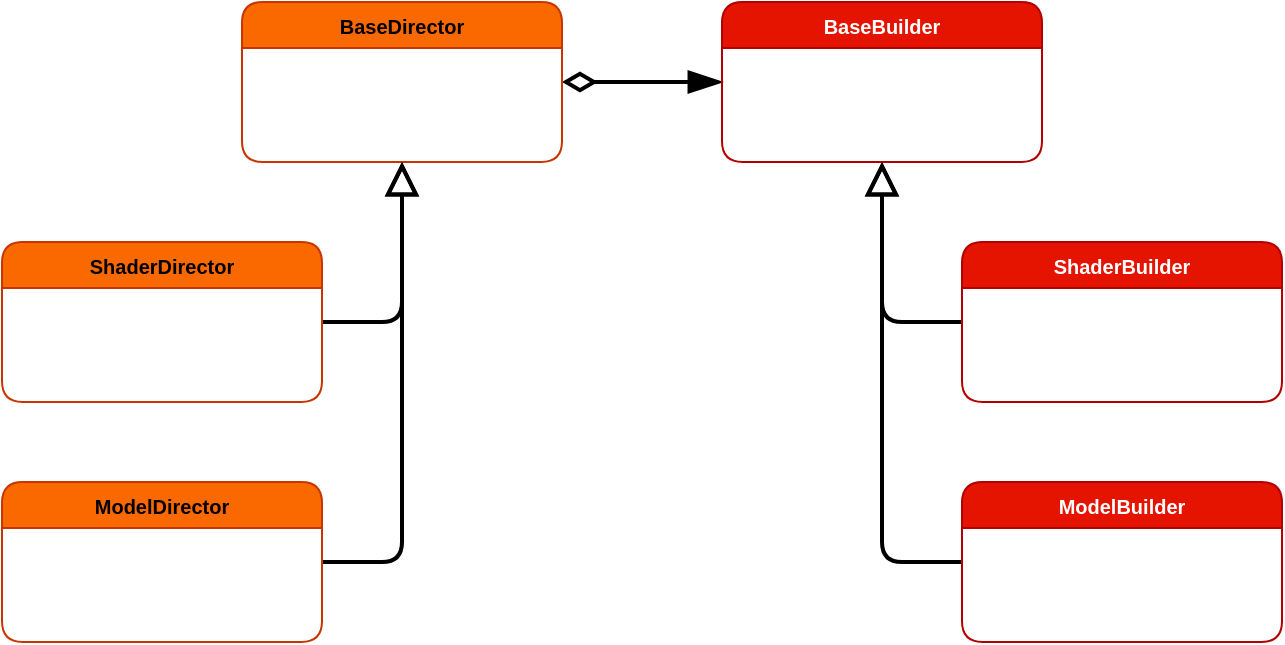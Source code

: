 <mxfile>
    <diagram id="Ai7gknxOiUCID7PP0KMs" name="Page-1">
        <mxGraphModel dx="1212" dy="1697" grid="1" gridSize="10" guides="1" tooltips="1" connect="1" arrows="1" fold="1" page="1" pageScale="1" pageWidth="827" pageHeight="1169" math="0" shadow="0">
            <root>
                <mxCell id="0"/>
                <mxCell id="1" parent="0"/>
                <mxCell id="2" style="rounded=0;html=1;strokeWidth=2;fontSize=10;endArrow=blockThin;endFill=1;startSize=12;endSize=12;sourcePerimeterSpacing=0;startArrow=diamondThin;startFill=0;edgeStyle=orthogonalEdgeStyle;" edge="1" parent="1" source="3" target="4">
                    <mxGeometry relative="1" as="geometry"/>
                </mxCell>
                <mxCell id="3" value="BaseDirector" style="swimlane;whiteSpace=wrap;html=1;rounded=1;strokeColor=#C73500;fontSize=10;fillColor=#fa6800;fontColor=#000000;" vertex="1" parent="1">
                    <mxGeometry x="200" y="-1080" width="160" height="80" as="geometry"/>
                </mxCell>
                <mxCell id="4" value="BaseBuilder" style="swimlane;whiteSpace=wrap;html=1;rounded=1;strokeColor=#B20000;fontSize=10;fillColor=#e51400;fontColor=#ffffff;" vertex="1" parent="1">
                    <mxGeometry x="440" y="-1080" width="160" height="80" as="geometry"/>
                </mxCell>
                <mxCell id="6" style="edgeStyle=orthogonalEdgeStyle;html=1;strokeWidth=2;endArrow=block;endFill=0;endSize=12;startSize=12;" edge="1" parent="1" source="5" target="4">
                    <mxGeometry relative="1" as="geometry">
                        <Array as="points">
                            <mxPoint x="520" y="-920"/>
                        </Array>
                    </mxGeometry>
                </mxCell>
                <mxCell id="5" value="ShaderBuilder" style="swimlane;whiteSpace=wrap;html=1;rounded=1;strokeColor=#B20000;fontSize=10;fillColor=#e51400;fontColor=#ffffff;" vertex="1" parent="1">
                    <mxGeometry x="560" y="-960" width="160" height="80" as="geometry"/>
                </mxCell>
                <mxCell id="8" style="edgeStyle=orthogonalEdgeStyle;html=1;strokeWidth=2;endArrow=block;endFill=0;startSize=12;endSize=12;" edge="1" parent="1" source="7" target="3">
                    <mxGeometry relative="1" as="geometry">
                        <Array as="points">
                            <mxPoint x="280" y="-920"/>
                        </Array>
                    </mxGeometry>
                </mxCell>
                <mxCell id="7" value="ShaderDirector" style="swimlane;whiteSpace=wrap;html=1;rounded=1;strokeColor=#C73500;fontSize=10;fillColor=#fa6800;fontColor=#000000;" vertex="1" parent="1">
                    <mxGeometry x="80" y="-960" width="160" height="80" as="geometry"/>
                </mxCell>
                <mxCell id="10" style="edgeStyle=orthogonalEdgeStyle;html=1;strokeWidth=2;endArrow=block;endFill=0;startSize=12;endSize=12;" edge="1" parent="1" source="9" target="4">
                    <mxGeometry relative="1" as="geometry">
                        <Array as="points">
                            <mxPoint x="520" y="-800"/>
                        </Array>
                    </mxGeometry>
                </mxCell>
                <mxCell id="9" value="ModelBuilder" style="swimlane;whiteSpace=wrap;html=1;rounded=1;strokeColor=#B20000;fontSize=10;fillColor=#e51400;fontColor=#ffffff;" vertex="1" parent="1">
                    <mxGeometry x="560" y="-840" width="160" height="80" as="geometry"/>
                </mxCell>
                <mxCell id="12" style="edgeStyle=orthogonalEdgeStyle;html=1;strokeWidth=2;endArrow=block;endFill=0;startSize=12;endSize=12;" edge="1" parent="1" source="11" target="3">
                    <mxGeometry relative="1" as="geometry">
                        <Array as="points">
                            <mxPoint x="280" y="-800"/>
                        </Array>
                    </mxGeometry>
                </mxCell>
                <mxCell id="11" value="ModelDirector" style="swimlane;whiteSpace=wrap;html=1;rounded=1;strokeColor=#C73500;fontSize=10;fillColor=#fa6800;fontColor=#000000;" vertex="1" parent="1">
                    <mxGeometry x="80" y="-840" width="160" height="80" as="geometry"/>
                </mxCell>
            </root>
        </mxGraphModel>
    </diagram>
</mxfile>